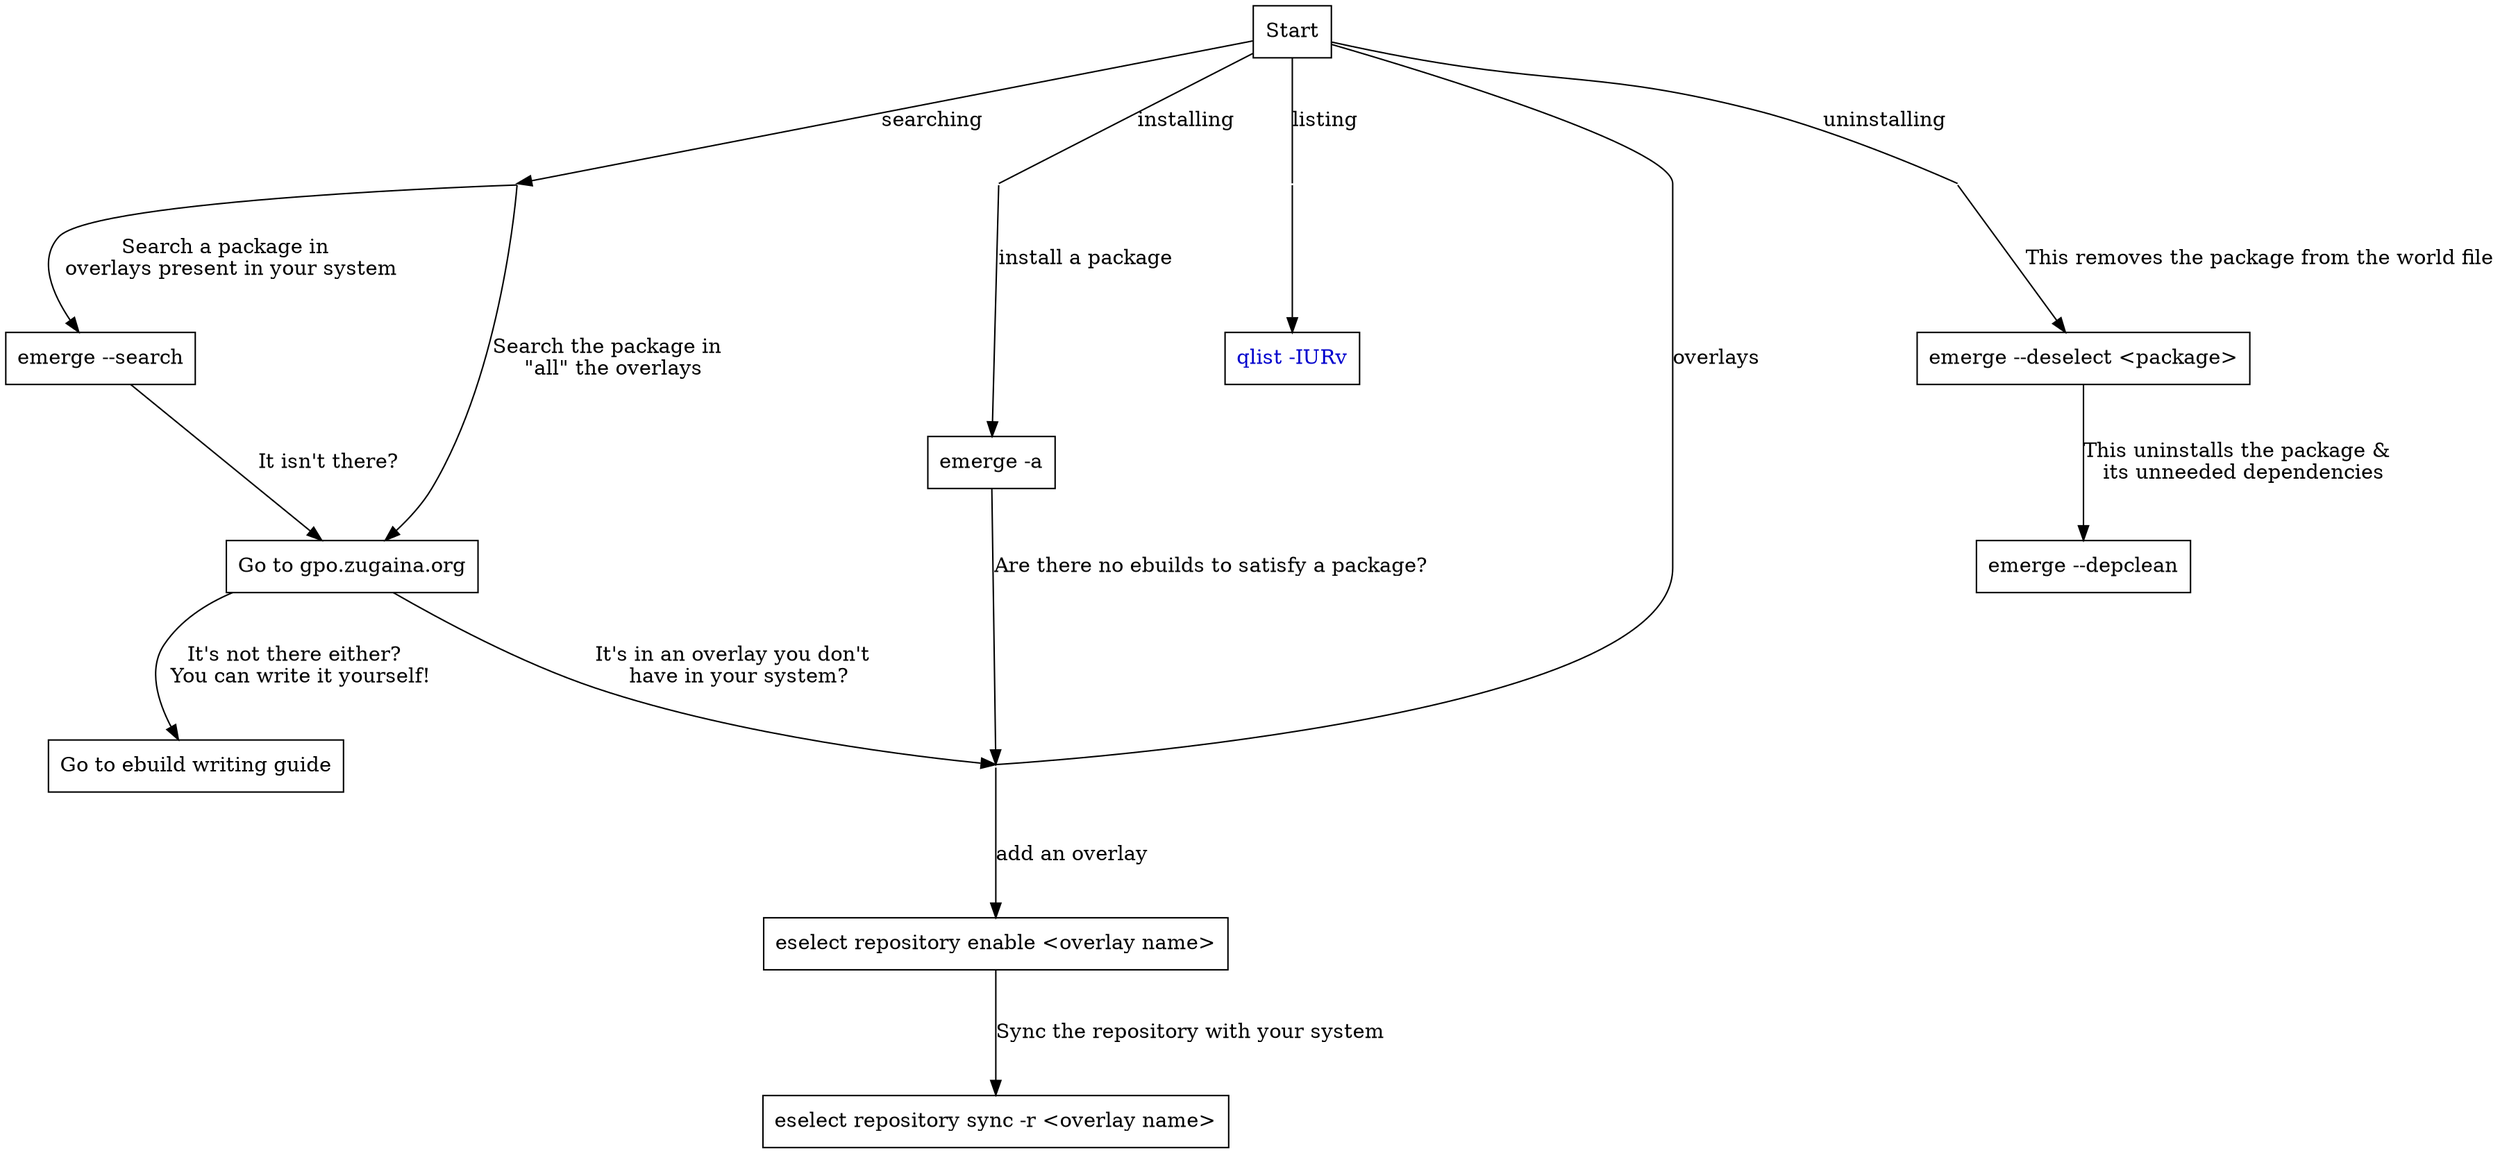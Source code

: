 digraph cheat_sheet {
  // node define
  node [
  shape = box
  ];

  graph [
  layout = dot,
  nodesep = 1.5,
  ranksep = 1.0,
  normalize = false,
  root=start
  ];

  edge [
    style = solid,
    fontsize = 14,
    labeldistance = 2.5,
    labelangle = 70
  ];


  start [label="Start"]
  emergeAsk [label="emerge -a"]
  emergeSearch [label="emerge --search"]
  gpoZugaina [label="Go to gpo.zugaina.org", URL="https://graphviz.org/docs/nodes/"]
  eselectRepo [label="eselect repository enable <overlay name>"]
  eselectRepoSync1 [label="eselect repository sync -r <overlay name>"]
  ebuildWriting [label="Go to ebuild writing guide" URL="https://devmanual.gentoo.org/ebuild-writing/index.html"]
  qlist [label="qlist -IURv", fontcolor=blue3]
  emergeDeselect [label="emerge --deselect <package>"]
  emergeDepclean [label="emerge --depclean"]


  // Nodes used for demarking options
  joint1 [shape="none", label="", width=0, height=0]
  joint2 [shape="none", label="", width=0, height=0]
  joint3 [shape="none", label="", width=0, height=0]
  joint4 [shape="none", label="", width=0, height=0]
  joint5 [shape="none", label="", width=0, height=0]
  joint6 [shape="none", label="", width=0, height=0]
  joint7 [shape="none", label="", width=0, height=0]
  joint8 [shape="none", label="", width=0, height=0]
  joint9 [shape="none", label="", width=0, height=0]
  joint10 [shape="none", label="", width=0, height=0]
  joint11 [shape="none", label="", width=0, height=0]



  start -> joint3 [dir=none, label="installing"]
  joint3 -> emergeAsk [label="install a package"]
  emergeAsk -> joint5 [label="Are there no ebuilds to satisfy a package?"]

  start -> joint2 [label="searching"]
  joint2 -> emergeSearch [label="Search a package in \n overlays present in your system"]
  joint2 -> gpoZugaina [label="Search the package in \n \"all\" the overlays"]
  emergeSearch -> gpoZugaina [label="It isn't there?"]
  gpoZugaina -> joint5 [label="It's in an overlay you don't \n have in your system?"]
  eselectRepo -> eselectRepoSync1 [label="Sync the repository with your system"]
  gpoZugaina -> ebuildWriting [label="It's not there either? \n You can write it yourself!"]

  start -> joint4[label="listing", dir=none]
  joint4 -> qlist

  start -> joint5[label="overlays", dir=none]
  joint5 -> eselectRepo [label="add an overlay"]

  start -> joint6[label="uninstalling", dir=none]
  joint6 -> emergeDeselect[label="This removes the package from the world file"]
  emergeDeselect -> emergeDepclean[label="This uninstalls the package & \n its unneeded dependencies"]
  //joint5 -> qlist



}

